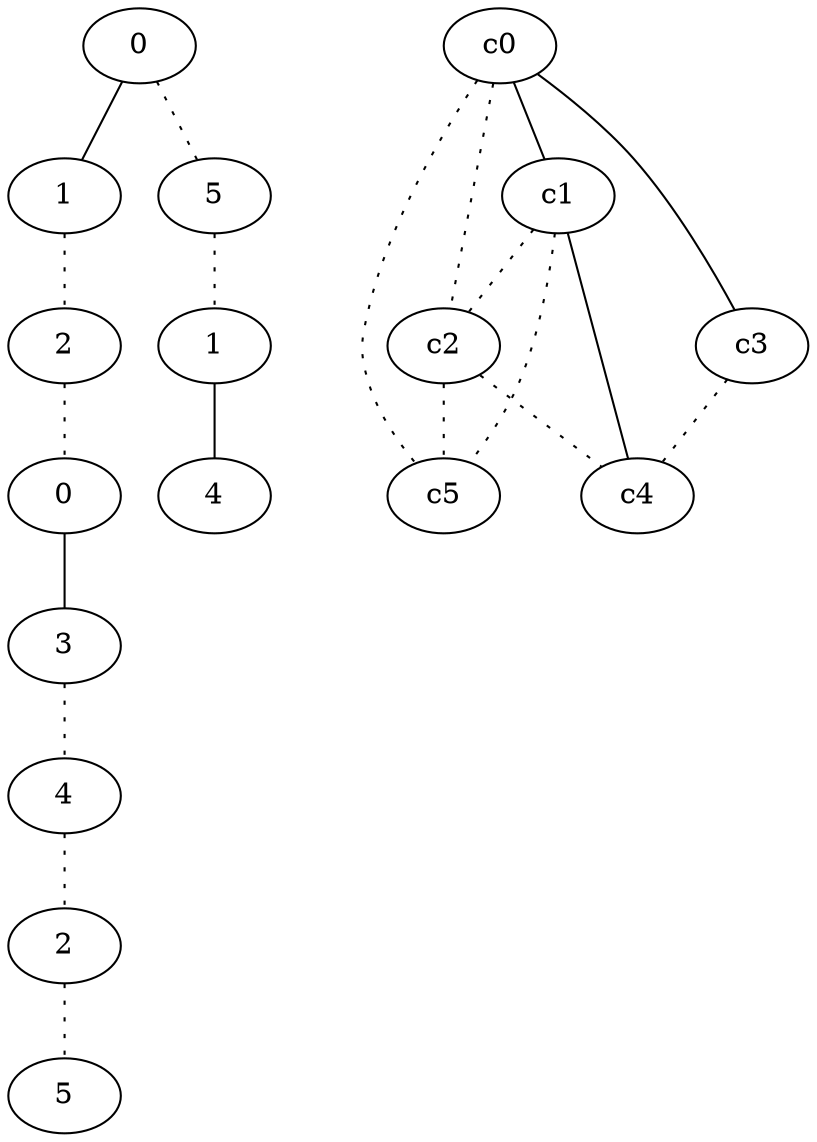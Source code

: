 graph {
a0[label=0];
a1[label=1];
a2[label=2];
a3[label=0];
a4[label=3];
a5[label=4];
a6[label=2];
a7[label=5];
a8[label=5];
a9[label=1];
a10[label=4];
a0 -- a1;
a0 -- a8 [style=dotted];
a1 -- a2 [style=dotted];
a2 -- a3 [style=dotted];
a3 -- a4;
a4 -- a5 [style=dotted];
a5 -- a6 [style=dotted];
a6 -- a7 [style=dotted];
a8 -- a9 [style=dotted];
a9 -- a10;
c0 -- c1;
c0 -- c2 [style=dotted];
c0 -- c3;
c0 -- c5 [style=dotted];
c1 -- c2 [style=dotted];
c1 -- c4;
c1 -- c5 [style=dotted];
c2 -- c4 [style=dotted];
c2 -- c5 [style=dotted];
c3 -- c4 [style=dotted];
}
